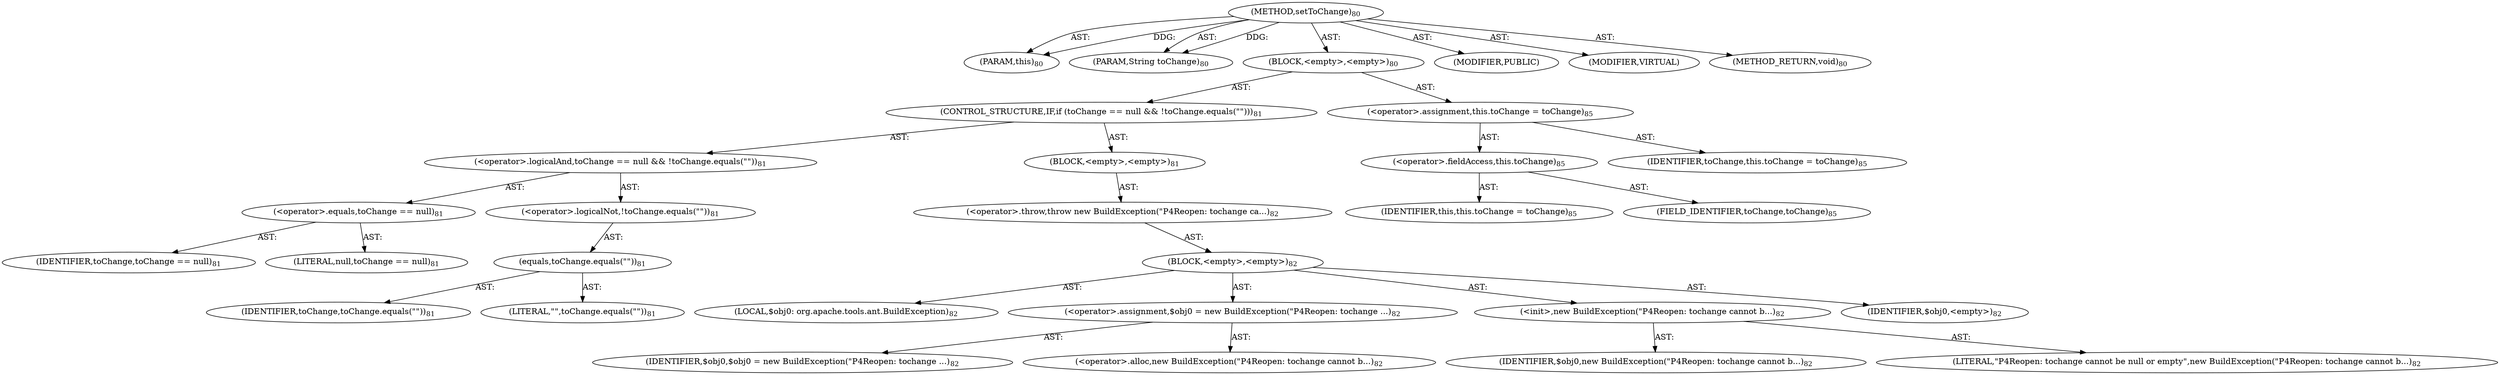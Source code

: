 digraph "setToChange" {  
"111669149696" [label = <(METHOD,setToChange)<SUB>80</SUB>> ]
"115964116992" [label = <(PARAM,this)<SUB>80</SUB>> ]
"115964116994" [label = <(PARAM,String toChange)<SUB>80</SUB>> ]
"25769803776" [label = <(BLOCK,&lt;empty&gt;,&lt;empty&gt;)<SUB>80</SUB>> ]
"47244640256" [label = <(CONTROL_STRUCTURE,IF,if (toChange == null &amp;&amp; !toChange.equals(&quot;&quot;)))<SUB>81</SUB>> ]
"30064771072" [label = <(&lt;operator&gt;.logicalAnd,toChange == null &amp;&amp; !toChange.equals(&quot;&quot;))<SUB>81</SUB>> ]
"30064771073" [label = <(&lt;operator&gt;.equals,toChange == null)<SUB>81</SUB>> ]
"68719476739" [label = <(IDENTIFIER,toChange,toChange == null)<SUB>81</SUB>> ]
"90194313216" [label = <(LITERAL,null,toChange == null)<SUB>81</SUB>> ]
"30064771074" [label = <(&lt;operator&gt;.logicalNot,!toChange.equals(&quot;&quot;))<SUB>81</SUB>> ]
"30064771075" [label = <(equals,toChange.equals(&quot;&quot;))<SUB>81</SUB>> ]
"68719476740" [label = <(IDENTIFIER,toChange,toChange.equals(&quot;&quot;))<SUB>81</SUB>> ]
"90194313217" [label = <(LITERAL,&quot;&quot;,toChange.equals(&quot;&quot;))<SUB>81</SUB>> ]
"25769803777" [label = <(BLOCK,&lt;empty&gt;,&lt;empty&gt;)<SUB>81</SUB>> ]
"30064771076" [label = <(&lt;operator&gt;.throw,throw new BuildException(&quot;P4Reopen: tochange ca...)<SUB>82</SUB>> ]
"25769803778" [label = <(BLOCK,&lt;empty&gt;,&lt;empty&gt;)<SUB>82</SUB>> ]
"94489280512" [label = <(LOCAL,$obj0: org.apache.tools.ant.BuildException)<SUB>82</SUB>> ]
"30064771077" [label = <(&lt;operator&gt;.assignment,$obj0 = new BuildException(&quot;P4Reopen: tochange ...)<SUB>82</SUB>> ]
"68719476741" [label = <(IDENTIFIER,$obj0,$obj0 = new BuildException(&quot;P4Reopen: tochange ...)<SUB>82</SUB>> ]
"30064771078" [label = <(&lt;operator&gt;.alloc,new BuildException(&quot;P4Reopen: tochange cannot b...)<SUB>82</SUB>> ]
"30064771079" [label = <(&lt;init&gt;,new BuildException(&quot;P4Reopen: tochange cannot b...)<SUB>82</SUB>> ]
"68719476742" [label = <(IDENTIFIER,$obj0,new BuildException(&quot;P4Reopen: tochange cannot b...)<SUB>82</SUB>> ]
"90194313218" [label = <(LITERAL,&quot;P4Reopen: tochange cannot be null or empty&quot;,new BuildException(&quot;P4Reopen: tochange cannot b...)<SUB>82</SUB>> ]
"68719476743" [label = <(IDENTIFIER,$obj0,&lt;empty&gt;)<SUB>82</SUB>> ]
"30064771080" [label = <(&lt;operator&gt;.assignment,this.toChange = toChange)<SUB>85</SUB>> ]
"30064771081" [label = <(&lt;operator&gt;.fieldAccess,this.toChange)<SUB>85</SUB>> ]
"68719476736" [label = <(IDENTIFIER,this,this.toChange = toChange)<SUB>85</SUB>> ]
"55834574848" [label = <(FIELD_IDENTIFIER,toChange,toChange)<SUB>85</SUB>> ]
"68719476744" [label = <(IDENTIFIER,toChange,this.toChange = toChange)<SUB>85</SUB>> ]
"133143986177" [label = <(MODIFIER,PUBLIC)> ]
"133143986178" [label = <(MODIFIER,VIRTUAL)> ]
"128849018880" [label = <(METHOD_RETURN,void)<SUB>80</SUB>> ]
  "111669149696" -> "115964116992"  [ label = "AST: "] 
  "111669149696" -> "115964116994"  [ label = "AST: "] 
  "111669149696" -> "25769803776"  [ label = "AST: "] 
  "111669149696" -> "133143986177"  [ label = "AST: "] 
  "111669149696" -> "133143986178"  [ label = "AST: "] 
  "111669149696" -> "128849018880"  [ label = "AST: "] 
  "25769803776" -> "47244640256"  [ label = "AST: "] 
  "25769803776" -> "30064771080"  [ label = "AST: "] 
  "47244640256" -> "30064771072"  [ label = "AST: "] 
  "47244640256" -> "25769803777"  [ label = "AST: "] 
  "30064771072" -> "30064771073"  [ label = "AST: "] 
  "30064771072" -> "30064771074"  [ label = "AST: "] 
  "30064771073" -> "68719476739"  [ label = "AST: "] 
  "30064771073" -> "90194313216"  [ label = "AST: "] 
  "30064771074" -> "30064771075"  [ label = "AST: "] 
  "30064771075" -> "68719476740"  [ label = "AST: "] 
  "30064771075" -> "90194313217"  [ label = "AST: "] 
  "25769803777" -> "30064771076"  [ label = "AST: "] 
  "30064771076" -> "25769803778"  [ label = "AST: "] 
  "25769803778" -> "94489280512"  [ label = "AST: "] 
  "25769803778" -> "30064771077"  [ label = "AST: "] 
  "25769803778" -> "30064771079"  [ label = "AST: "] 
  "25769803778" -> "68719476743"  [ label = "AST: "] 
  "30064771077" -> "68719476741"  [ label = "AST: "] 
  "30064771077" -> "30064771078"  [ label = "AST: "] 
  "30064771079" -> "68719476742"  [ label = "AST: "] 
  "30064771079" -> "90194313218"  [ label = "AST: "] 
  "30064771080" -> "30064771081"  [ label = "AST: "] 
  "30064771080" -> "68719476744"  [ label = "AST: "] 
  "30064771081" -> "68719476736"  [ label = "AST: "] 
  "30064771081" -> "55834574848"  [ label = "AST: "] 
  "111669149696" -> "115964116992"  [ label = "DDG: "] 
  "111669149696" -> "115964116994"  [ label = "DDG: "] 
}
